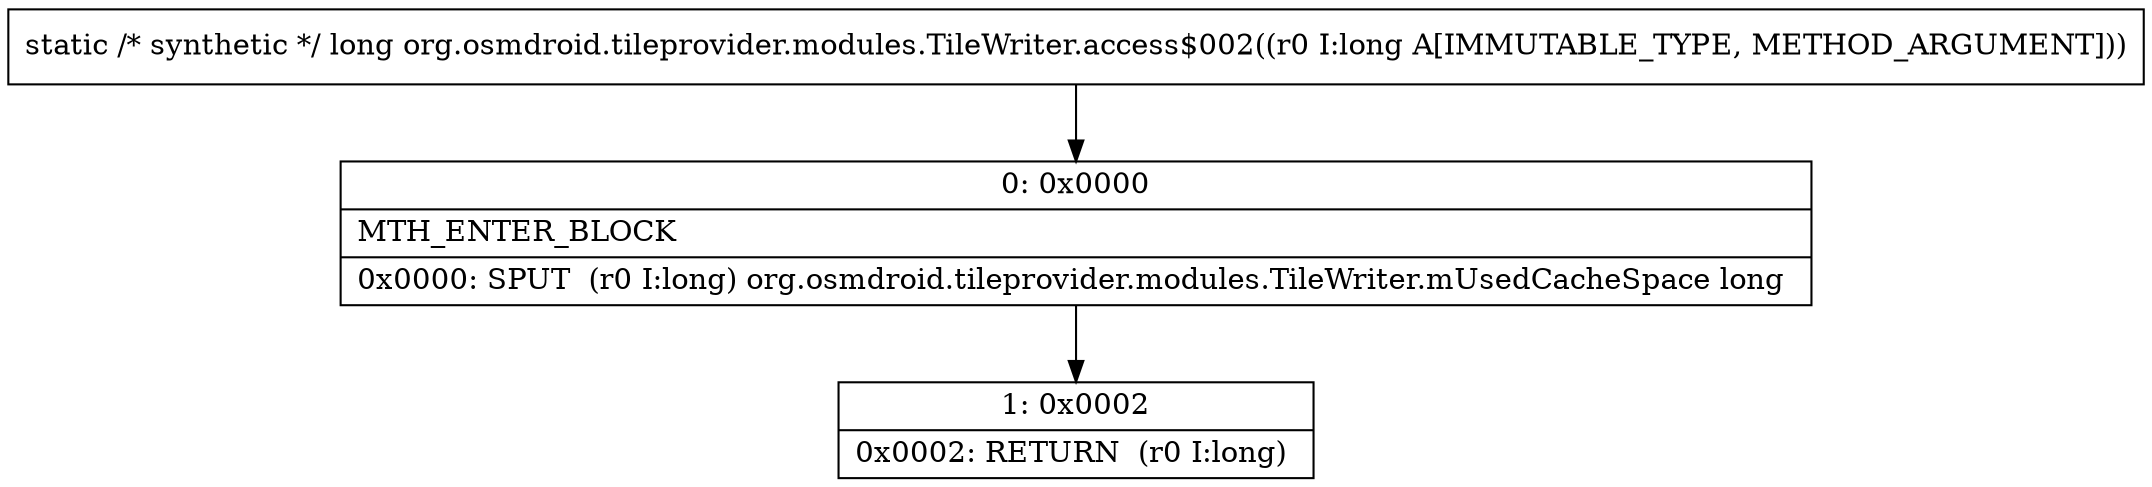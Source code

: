digraph "CFG fororg.osmdroid.tileprovider.modules.TileWriter.access$002(J)J" {
Node_0 [shape=record,label="{0\:\ 0x0000|MTH_ENTER_BLOCK\l|0x0000: SPUT  (r0 I:long) org.osmdroid.tileprovider.modules.TileWriter.mUsedCacheSpace long \l}"];
Node_1 [shape=record,label="{1\:\ 0x0002|0x0002: RETURN  (r0 I:long) \l}"];
MethodNode[shape=record,label="{static \/* synthetic *\/ long org.osmdroid.tileprovider.modules.TileWriter.access$002((r0 I:long A[IMMUTABLE_TYPE, METHOD_ARGUMENT])) }"];
MethodNode -> Node_0;
Node_0 -> Node_1;
}

